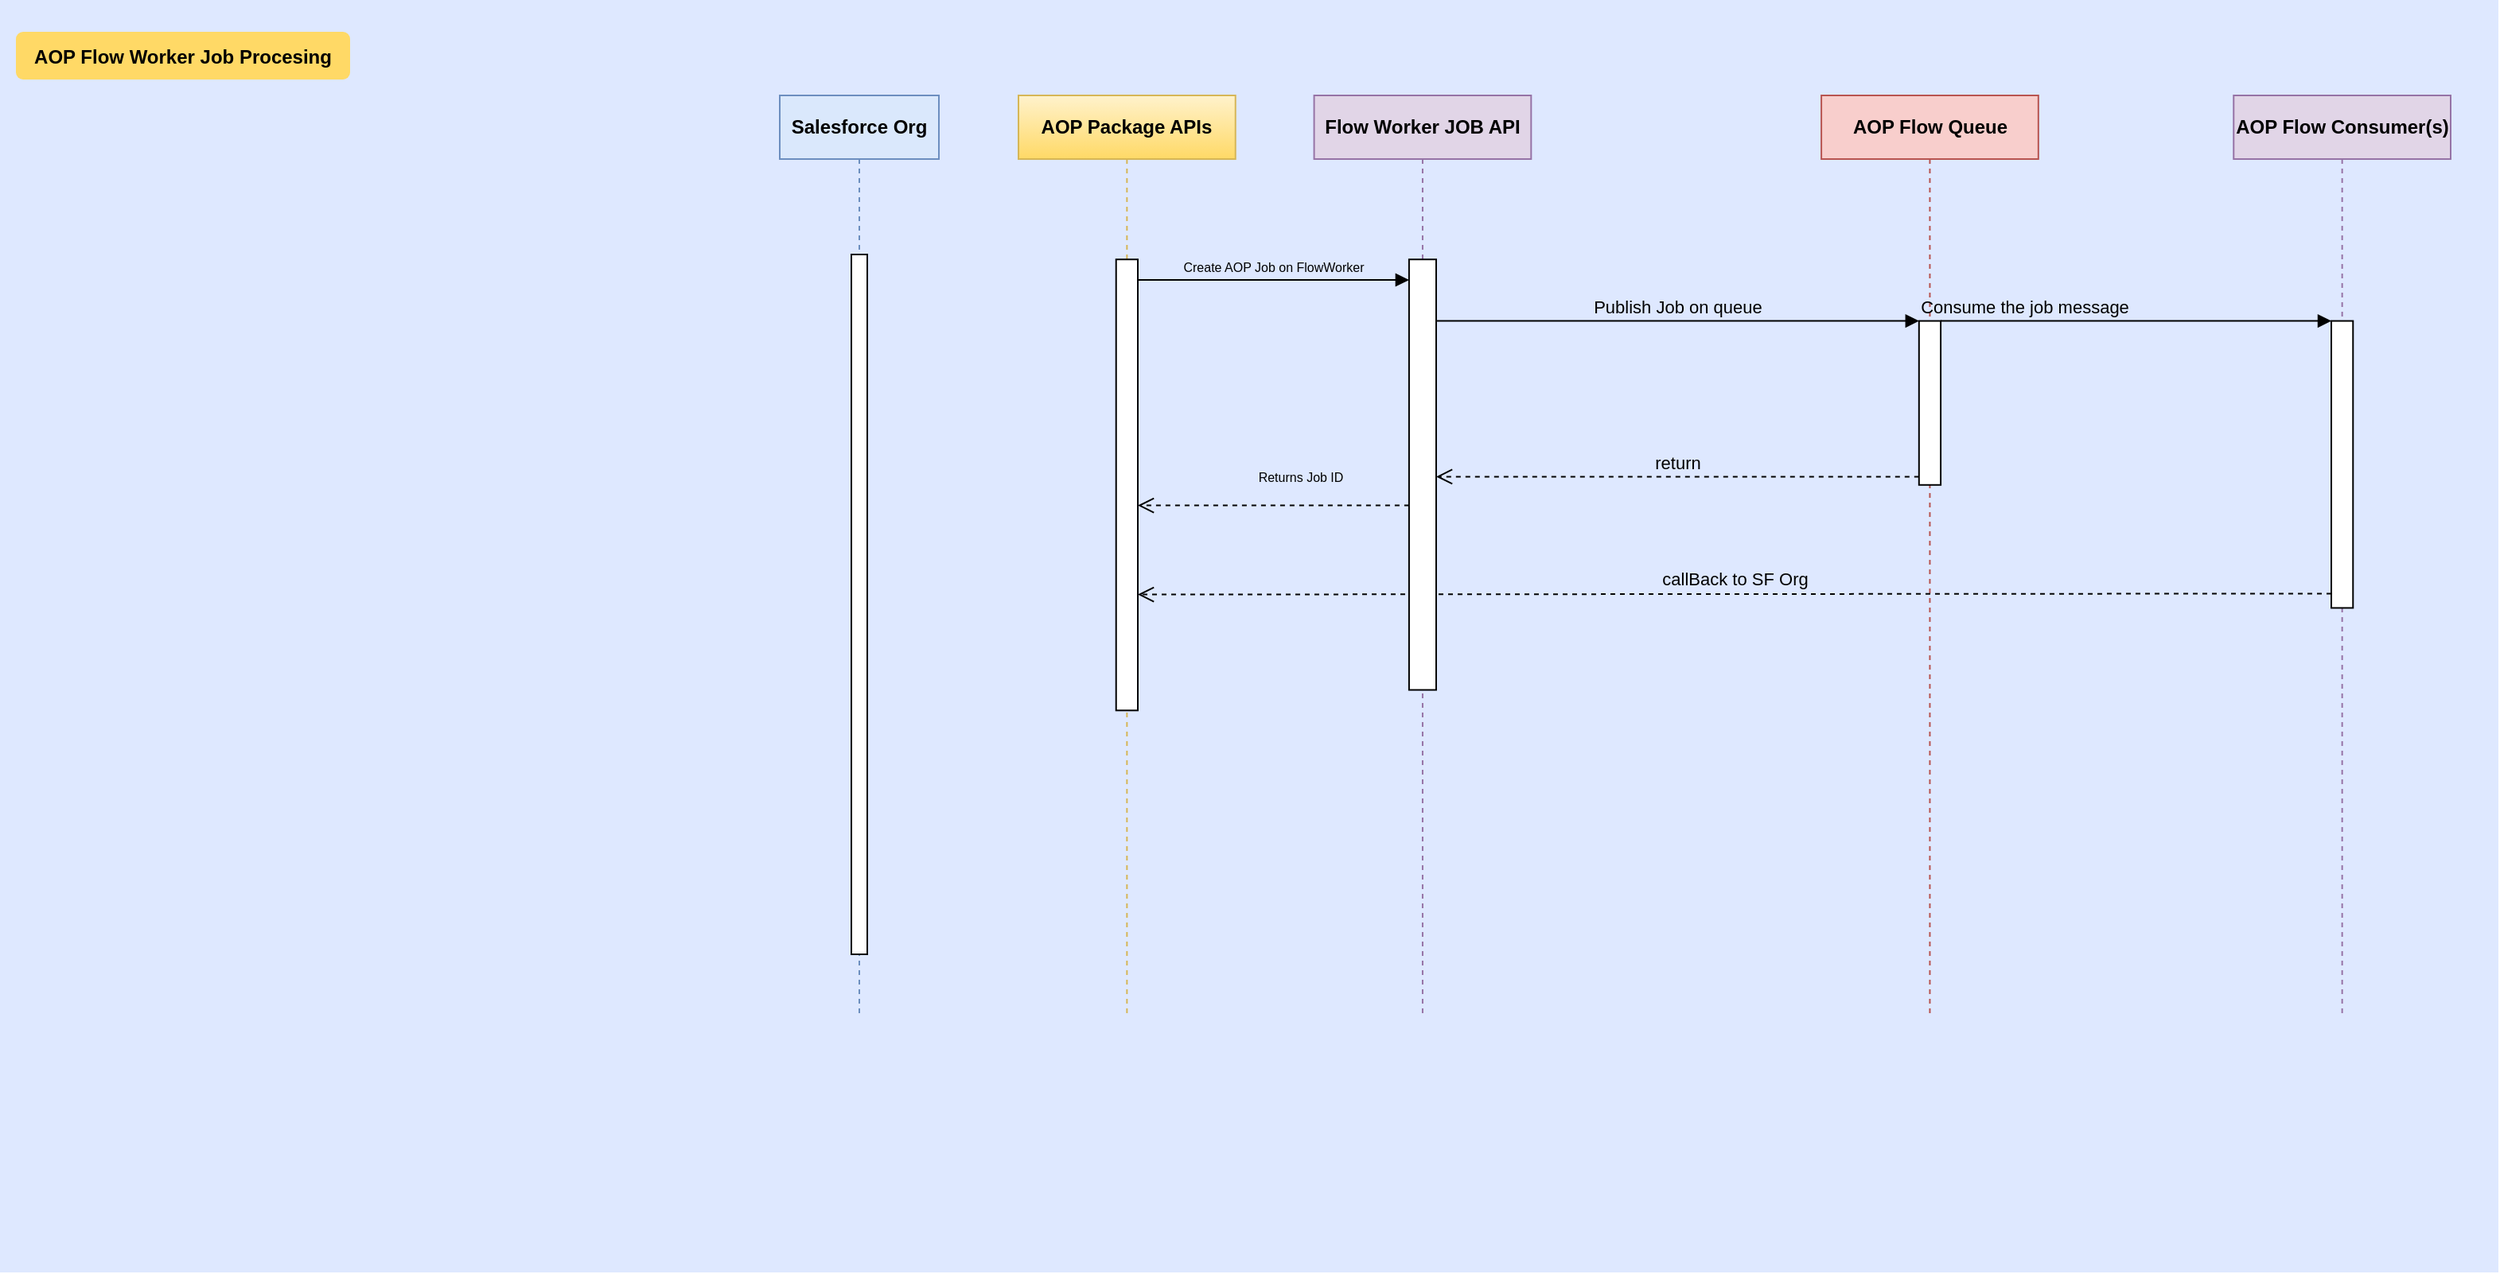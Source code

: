 <mxfile version="17.4.6" type="github">
  <diagram name="Page-1" id="9361dd3d-8414-5efd-6122-117bd74ce7a7">
    <mxGraphModel dx="1422" dy="1162" grid="1" gridSize="10" guides="1" tooltips="1" connect="1" arrows="1" fold="1" page="0" pageScale="1.5" pageWidth="826" pageHeight="1169" background="none" math="0" shadow="0">
      <root>
        <mxCell id="0" />
        <mxCell id="1" parent="0" />
        <mxCell id="69" value="" style="fillColor=#DEE8FF;strokeColor=none" parent="1" vertex="1">
          <mxGeometry x="70" y="-130" width="1570" height="800" as="geometry" />
        </mxCell>
        <mxCell id="71" value="AOP Flow Worker Job Procesing" style="rounded=1;fontStyle=1;fillColor=#FFD966;strokeColor=none" parent="1" vertex="1">
          <mxGeometry x="80" y="-110" width="210" height="30" as="geometry" />
        </mxCell>
        <mxCell id="YKI4oU7lkPmLeSKTnHA6-117" value="" style="group" parent="1" vertex="1" connectable="0">
          <mxGeometry x="710" y="-70" width="900" height="580" as="geometry" />
        </mxCell>
        <mxCell id="YKI4oU7lkPmLeSKTnHA6-108" value="AOP Package APIs" style="shape=umlLifeline;perimeter=lifelinePerimeter;whiteSpace=wrap;html=1;container=1;collapsible=0;recursiveResize=0;outlineConnect=0;fillColor=#fff2cc;strokeColor=#d6b656;fontStyle=1;gradientColor=#ffd966;" parent="YKI4oU7lkPmLeSKTnHA6-117" vertex="1">
          <mxGeometry width="136.364" height="580" as="geometry" />
        </mxCell>
        <mxCell id="YKI4oU7lkPmLeSKTnHA6-94" value="AOP Flow Queue" style="shape=umlLifeline;perimeter=lifelinePerimeter;whiteSpace=wrap;html=1;container=1;collapsible=0;recursiveResize=0;outlineConnect=0;fillColor=#f8cecc;strokeColor=#b85450;fontStyle=1" parent="YKI4oU7lkPmLeSKTnHA6-117" vertex="1">
          <mxGeometry x="504.545" width="136.364" height="580" as="geometry" />
        </mxCell>
        <mxCell id="YKI4oU7lkPmLeSKTnHA6-95" value="" style="html=1;points=[];perimeter=orthogonalPerimeter;" parent="YKI4oU7lkPmLeSKTnHA6-94" vertex="1">
          <mxGeometry x="61.364" y="141.778" width="13.636" height="103.111" as="geometry" />
        </mxCell>
        <mxCell id="YKI4oU7lkPmLeSKTnHA6-96" value="Publish Job on queue" style="html=1;verticalAlign=bottom;endArrow=block;entryX=0;entryY=0;rounded=0;labelBackgroundColor=none;" parent="YKI4oU7lkPmLeSKTnHA6-117" source="YKI4oU7lkPmLeSKTnHA6-89" target="YKI4oU7lkPmLeSKTnHA6-95" edge="1">
          <mxGeometry relative="1" as="geometry">
            <mxPoint x="477.273" y="335.111" as="sourcePoint" />
          </mxGeometry>
        </mxCell>
        <mxCell id="YKI4oU7lkPmLeSKTnHA6-97" value="return" style="html=1;verticalAlign=bottom;endArrow=open;dashed=1;endSize=8;exitX=0;exitY=0.95;rounded=0;labelBackgroundColor=none;" parent="YKI4oU7lkPmLeSKTnHA6-117" source="YKI4oU7lkPmLeSKTnHA6-95" target="YKI4oU7lkPmLeSKTnHA6-89" edge="1">
          <mxGeometry relative="1" as="geometry">
            <mxPoint x="477.273" y="433.067" as="targetPoint" />
          </mxGeometry>
        </mxCell>
        <mxCell id="YKI4oU7lkPmLeSKTnHA6-99" value="AOP Flow Consumer(s)" style="shape=umlLifeline;perimeter=lifelinePerimeter;whiteSpace=wrap;html=1;container=1;collapsible=0;recursiveResize=0;outlineConnect=0;fillColor=#e1d5e7;strokeColor=#9673a6;fontStyle=1" parent="YKI4oU7lkPmLeSKTnHA6-117" vertex="1">
          <mxGeometry x="763.636" width="136.364" height="580" as="geometry" />
        </mxCell>
        <mxCell id="YKI4oU7lkPmLeSKTnHA6-104" value="" style="html=1;points=[];perimeter=orthogonalPerimeter;" parent="YKI4oU7lkPmLeSKTnHA6-99" vertex="1">
          <mxGeometry x="61.364" y="141.778" width="13.636" height="180.444" as="geometry" />
        </mxCell>
        <mxCell id="YKI4oU7lkPmLeSKTnHA6-105" value="Consume the job message" style="html=1;verticalAlign=bottom;endArrow=block;entryX=0;entryY=0;rounded=0;labelBackgroundColor=none;" parent="YKI4oU7lkPmLeSKTnHA6-117" source="YKI4oU7lkPmLeSKTnHA6-95" target="YKI4oU7lkPmLeSKTnHA6-104" edge="1">
          <mxGeometry x="-0.571" relative="1" as="geometry">
            <mxPoint x="729.545" y="141.778" as="sourcePoint" />
            <mxPoint as="offset" />
          </mxGeometry>
        </mxCell>
        <mxCell id="YKI4oU7lkPmLeSKTnHA6-111" value="" style="html=1;points=[];perimeter=orthogonalPerimeter;" parent="YKI4oU7lkPmLeSKTnHA6-117" vertex="1">
          <mxGeometry x="61.364" y="103.111" width="13.636" height="283.556" as="geometry" />
        </mxCell>
        <mxCell id="YKI4oU7lkPmLeSKTnHA6-106" value="callBack to SF Org" style="html=1;verticalAlign=bottom;endArrow=open;dashed=1;endSize=8;exitX=0;exitY=0.95;rounded=0;entryX=1;entryY=0.743;entryDx=0;entryDy=0;entryPerimeter=0;labelBackgroundColor=none;" parent="YKI4oU7lkPmLeSKTnHA6-117" source="YKI4oU7lkPmLeSKTnHA6-104" target="YKI4oU7lkPmLeSKTnHA6-111" edge="1">
          <mxGeometry relative="1" as="geometry">
            <mxPoint x="729.545" y="239.733" as="targetPoint" />
          </mxGeometry>
        </mxCell>
        <mxCell id="YKI4oU7lkPmLeSKTnHA6-112" value="&lt;font style=&quot;font-size: 8px&quot;&gt;Create AOP Job on FlowWorker&lt;/font&gt;" style="html=1;verticalAlign=bottom;endArrow=block;rounded=0;labelBackgroundColor=none;" parent="YKI4oU7lkPmLeSKTnHA6-117" target="YKI4oU7lkPmLeSKTnHA6-89" edge="1">
          <mxGeometry width="80" relative="1" as="geometry">
            <mxPoint x="75" y="116.0" as="sourcePoint" />
            <mxPoint x="184.091" y="116.0" as="targetPoint" />
          </mxGeometry>
        </mxCell>
        <mxCell id="YKI4oU7lkPmLeSKTnHA6-113" value="Flow Worker JOB API" style="shape=umlLifeline;perimeter=lifelinePerimeter;whiteSpace=wrap;html=1;container=1;collapsible=0;recursiveResize=0;outlineConnect=0;labelBackgroundColor=none;fontSize=12;fillColor=#e1d5e7;strokeColor=#9673a6;fontStyle=1" parent="YKI4oU7lkPmLeSKTnHA6-117" vertex="1">
          <mxGeometry x="185.795" width="136.364" height="580" as="geometry" />
        </mxCell>
        <mxCell id="YKI4oU7lkPmLeSKTnHA6-89" value="" style="html=1;points=[];perimeter=orthogonalPerimeter;" parent="YKI4oU7lkPmLeSKTnHA6-117" vertex="1">
          <mxGeometry x="245.455" y="103.111" width="17.045" height="270.667" as="geometry" />
        </mxCell>
        <mxCell id="YKI4oU7lkPmLeSKTnHA6-114" value="Returns Job ID" style="html=1;verticalAlign=bottom;endArrow=open;dashed=1;endSize=8;rounded=0;labelBackgroundColor=none;fontSize=8;" parent="YKI4oU7lkPmLeSKTnHA6-117" target="YKI4oU7lkPmLeSKTnHA6-111" edge="1">
          <mxGeometry x="-0.2" y="-10" relative="1" as="geometry">
            <mxPoint x="245.455" y="257.778" as="sourcePoint" />
            <mxPoint x="136.364" y="257.778" as="targetPoint" />
            <mxPoint as="offset" />
          </mxGeometry>
        </mxCell>
        <mxCell id="YKI4oU7lkPmLeSKTnHA6-118" value="Salesforce Org" style="shape=umlLifeline;perimeter=lifelinePerimeter;whiteSpace=wrap;html=1;container=1;collapsible=0;recursiveResize=0;outlineConnect=0;labelBackgroundColor=none;fontSize=12;fontStyle=1;fillColor=#dae8fc;strokeColor=#6c8ebf;" parent="1" vertex="1">
          <mxGeometry x="560" y="-70" width="100" height="580" as="geometry" />
        </mxCell>
        <mxCell id="YKI4oU7lkPmLeSKTnHA6-119" value="" style="html=1;points=[];perimeter=orthogonalPerimeter;labelBackgroundColor=none;fontSize=12;" parent="YKI4oU7lkPmLeSKTnHA6-118" vertex="1">
          <mxGeometry x="45" y="100" width="10" height="440" as="geometry" />
        </mxCell>
      </root>
    </mxGraphModel>
  </diagram>
</mxfile>
